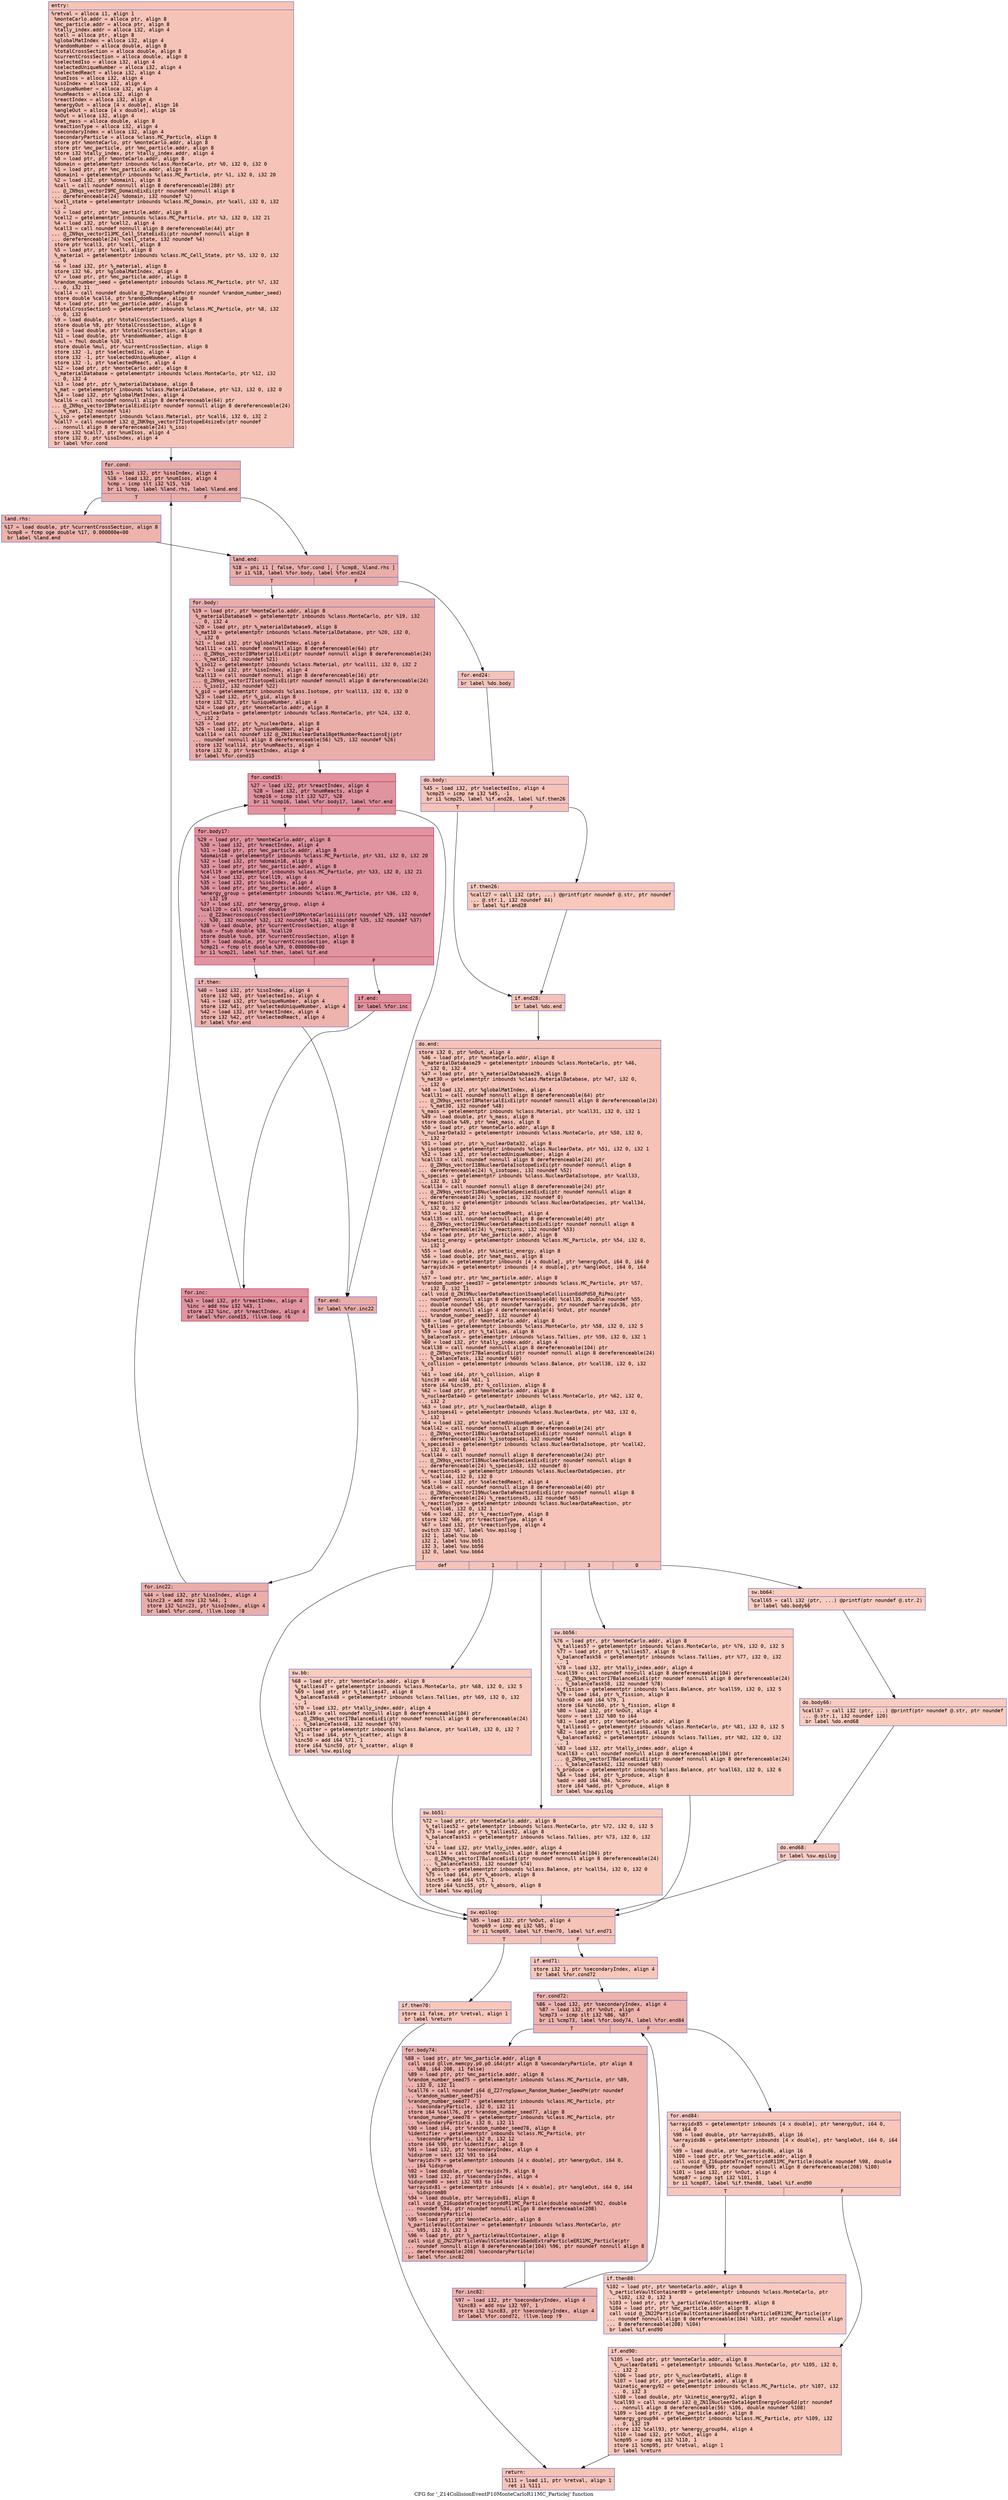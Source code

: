 digraph "CFG for '_Z14CollisionEventP10MonteCarloR11MC_Particlej' function" {
	label="CFG for '_Z14CollisionEventP10MonteCarloR11MC_Particlej' function";

	Node0x5642d2165f40 [shape=record,color="#3d50c3ff", style=filled, fillcolor="#e8765c70" fontname="Courier",label="{entry:\l|  %retval = alloca i1, align 1\l  %monteCarlo.addr = alloca ptr, align 8\l  %mc_particle.addr = alloca ptr, align 8\l  %tally_index.addr = alloca i32, align 4\l  %cell = alloca ptr, align 8\l  %globalMatIndex = alloca i32, align 4\l  %randomNumber = alloca double, align 8\l  %totalCrossSection = alloca double, align 8\l  %currentCrossSection = alloca double, align 8\l  %selectedIso = alloca i32, align 4\l  %selectedUniqueNumber = alloca i32, align 4\l  %selectedReact = alloca i32, align 4\l  %numIsos = alloca i32, align 4\l  %isoIndex = alloca i32, align 4\l  %uniqueNumber = alloca i32, align 4\l  %numReacts = alloca i32, align 4\l  %reactIndex = alloca i32, align 4\l  %energyOut = alloca [4 x double], align 16\l  %angleOut = alloca [4 x double], align 16\l  %nOut = alloca i32, align 4\l  %mat_mass = alloca double, align 8\l  %reactionType = alloca i32, align 4\l  %secondaryIndex = alloca i32, align 4\l  %secondaryParticle = alloca %class.MC_Particle, align 8\l  store ptr %monteCarlo, ptr %monteCarlo.addr, align 8\l  store ptr %mc_particle, ptr %mc_particle.addr, align 8\l  store i32 %tally_index, ptr %tally_index.addr, align 4\l  %0 = load ptr, ptr %monteCarlo.addr, align 8\l  %domain = getelementptr inbounds %class.MonteCarlo, ptr %0, i32 0, i32 0\l  %1 = load ptr, ptr %mc_particle.addr, align 8\l  %domain1 = getelementptr inbounds %class.MC_Particle, ptr %1, i32 0, i32 20\l  %2 = load i32, ptr %domain1, align 8\l  %call = call noundef nonnull align 8 dereferenceable(288) ptr\l... @_ZN9qs_vectorI9MC_DomainEixEi(ptr noundef nonnull align 8\l... dereferenceable(24) %domain, i32 noundef %2)\l  %cell_state = getelementptr inbounds %class.MC_Domain, ptr %call, i32 0, i32\l... 2\l  %3 = load ptr, ptr %mc_particle.addr, align 8\l  %cell2 = getelementptr inbounds %class.MC_Particle, ptr %3, i32 0, i32 21\l  %4 = load i32, ptr %cell2, align 4\l  %call3 = call noundef nonnull align 8 dereferenceable(44) ptr\l... @_ZN9qs_vectorI13MC_Cell_StateEixEi(ptr noundef nonnull align 8\l... dereferenceable(24) %cell_state, i32 noundef %4)\l  store ptr %call3, ptr %cell, align 8\l  %5 = load ptr, ptr %cell, align 8\l  %_material = getelementptr inbounds %class.MC_Cell_State, ptr %5, i32 0, i32\l... 0\l  %6 = load i32, ptr %_material, align 8\l  store i32 %6, ptr %globalMatIndex, align 4\l  %7 = load ptr, ptr %mc_particle.addr, align 8\l  %random_number_seed = getelementptr inbounds %class.MC_Particle, ptr %7, i32\l... 0, i32 11\l  %call4 = call noundef double @_Z9rngSamplePm(ptr noundef %random_number_seed)\l  store double %call4, ptr %randomNumber, align 8\l  %8 = load ptr, ptr %mc_particle.addr, align 8\l  %totalCrossSection5 = getelementptr inbounds %class.MC_Particle, ptr %8, i32\l... 0, i32 6\l  %9 = load double, ptr %totalCrossSection5, align 8\l  store double %9, ptr %totalCrossSection, align 8\l  %10 = load double, ptr %totalCrossSection, align 8\l  %11 = load double, ptr %randomNumber, align 8\l  %mul = fmul double %10, %11\l  store double %mul, ptr %currentCrossSection, align 8\l  store i32 -1, ptr %selectedIso, align 4\l  store i32 -1, ptr %selectedUniqueNumber, align 4\l  store i32 -1, ptr %selectedReact, align 4\l  %12 = load ptr, ptr %monteCarlo.addr, align 8\l  %_materialDatabase = getelementptr inbounds %class.MonteCarlo, ptr %12, i32\l... 0, i32 4\l  %13 = load ptr, ptr %_materialDatabase, align 8\l  %_mat = getelementptr inbounds %class.MaterialDatabase, ptr %13, i32 0, i32 0\l  %14 = load i32, ptr %globalMatIndex, align 4\l  %call6 = call noundef nonnull align 8 dereferenceable(64) ptr\l... @_ZN9qs_vectorI8MaterialEixEi(ptr noundef nonnull align 8 dereferenceable(24)\l... %_mat, i32 noundef %14)\l  %_iso = getelementptr inbounds %class.Material, ptr %call6, i32 0, i32 2\l  %call7 = call noundef i32 @_ZNK9qs_vectorI7IsotopeE4sizeEv(ptr noundef\l... nonnull align 8 dereferenceable(24) %_iso)\l  store i32 %call7, ptr %numIsos, align 4\l  store i32 0, ptr %isoIndex, align 4\l  br label %for.cond\l}"];
	Node0x5642d2165f40 -> Node0x5642d2169760[tooltip="entry -> for.cond\nProbability 100.00%" ];
	Node0x5642d2169760 [shape=record,color="#3d50c3ff", style=filled, fillcolor="#d0473d70" fontname="Courier",label="{for.cond:\l|  %15 = load i32, ptr %isoIndex, align 4\l  %16 = load i32, ptr %numIsos, align 4\l  %cmp = icmp slt i32 %15, %16\l  br i1 %cmp, label %land.rhs, label %land.end\l|{<s0>T|<s1>F}}"];
	Node0x5642d2169760:s0 -> Node0x5642d2169a30[tooltip="for.cond -> land.rhs\nProbability 50.00%" ];
	Node0x5642d2169760:s1 -> Node0x5642d2169a80[tooltip="for.cond -> land.end\nProbability 50.00%" ];
	Node0x5642d2169a30 [shape=record,color="#3d50c3ff", style=filled, fillcolor="#d6524470" fontname="Courier",label="{land.rhs:\l|  %17 = load double, ptr %currentCrossSection, align 8\l  %cmp8 = fcmp oge double %17, 0.000000e+00\l  br label %land.end\l}"];
	Node0x5642d2169a30 -> Node0x5642d2169a80[tooltip="land.rhs -> land.end\nProbability 100.00%" ];
	Node0x5642d2169a80 [shape=record,color="#3d50c3ff", style=filled, fillcolor="#d0473d70" fontname="Courier",label="{land.end:\l|  %18 = phi i1 [ false, %for.cond ], [ %cmp8, %land.rhs ]\l  br i1 %18, label %for.body, label %for.end24\l|{<s0>T|<s1>F}}"];
	Node0x5642d2169a80:s0 -> Node0x5642d216a430[tooltip="land.end -> for.body\nProbability 96.88%" ];
	Node0x5642d2169a80:s1 -> Node0x5642d216a4e0[tooltip="land.end -> for.end24\nProbability 3.12%" ];
	Node0x5642d216a430 [shape=record,color="#3d50c3ff", style=filled, fillcolor="#d0473d70" fontname="Courier",label="{for.body:\l|  %19 = load ptr, ptr %monteCarlo.addr, align 8\l  %_materialDatabase9 = getelementptr inbounds %class.MonteCarlo, ptr %19, i32\l... 0, i32 4\l  %20 = load ptr, ptr %_materialDatabase9, align 8\l  %_mat10 = getelementptr inbounds %class.MaterialDatabase, ptr %20, i32 0,\l... i32 0\l  %21 = load i32, ptr %globalMatIndex, align 4\l  %call11 = call noundef nonnull align 8 dereferenceable(64) ptr\l... @_ZN9qs_vectorI8MaterialEixEi(ptr noundef nonnull align 8 dereferenceable(24)\l... %_mat10, i32 noundef %21)\l  %_iso12 = getelementptr inbounds %class.Material, ptr %call11, i32 0, i32 2\l  %22 = load i32, ptr %isoIndex, align 4\l  %call13 = call noundef nonnull align 8 dereferenceable(16) ptr\l... @_ZN9qs_vectorI7IsotopeEixEi(ptr noundef nonnull align 8 dereferenceable(24)\l... %_iso12, i32 noundef %22)\l  %_gid = getelementptr inbounds %class.Isotope, ptr %call13, i32 0, i32 0\l  %23 = load i32, ptr %_gid, align 8\l  store i32 %23, ptr %uniqueNumber, align 4\l  %24 = load ptr, ptr %monteCarlo.addr, align 8\l  %_nuclearData = getelementptr inbounds %class.MonteCarlo, ptr %24, i32 0,\l... i32 2\l  %25 = load ptr, ptr %_nuclearData, align 8\l  %26 = load i32, ptr %uniqueNumber, align 4\l  %call14 = call noundef i32 @_ZN11NuclearData18getNumberReactionsEj(ptr\l... noundef nonnull align 8 dereferenceable(56) %25, i32 noundef %26)\l  store i32 %call14, ptr %numReacts, align 4\l  store i32 0, ptr %reactIndex, align 4\l  br label %for.cond15\l}"];
	Node0x5642d216a430 -> Node0x5642d216b760[tooltip="for.body -> for.cond15\nProbability 100.00%" ];
	Node0x5642d216b760 [shape=record,color="#b70d28ff", style=filled, fillcolor="#b70d2870" fontname="Courier",label="{for.cond15:\l|  %27 = load i32, ptr %reactIndex, align 4\l  %28 = load i32, ptr %numReacts, align 4\l  %cmp16 = icmp slt i32 %27, %28\l  br i1 %cmp16, label %for.body17, label %for.end\l|{<s0>T|<s1>F}}"];
	Node0x5642d216b760:s0 -> Node0x5642d216ba10[tooltip="for.cond15 -> for.body17\nProbability 96.88%" ];
	Node0x5642d216b760:s1 -> Node0x5642d216ba60[tooltip="for.cond15 -> for.end\nProbability 3.12%" ];
	Node0x5642d216ba10 [shape=record,color="#b70d28ff", style=filled, fillcolor="#b70d2870" fontname="Courier",label="{for.body17:\l|  %29 = load ptr, ptr %monteCarlo.addr, align 8\l  %30 = load i32, ptr %reactIndex, align 4\l  %31 = load ptr, ptr %mc_particle.addr, align 8\l  %domain18 = getelementptr inbounds %class.MC_Particle, ptr %31, i32 0, i32 20\l  %32 = load i32, ptr %domain18, align 8\l  %33 = load ptr, ptr %mc_particle.addr, align 8\l  %cell19 = getelementptr inbounds %class.MC_Particle, ptr %33, i32 0, i32 21\l  %34 = load i32, ptr %cell19, align 4\l  %35 = load i32, ptr %isoIndex, align 4\l  %36 = load ptr, ptr %mc_particle.addr, align 8\l  %energy_group = getelementptr inbounds %class.MC_Particle, ptr %36, i32 0,\l... i32 19\l  %37 = load i32, ptr %energy_group, align 4\l  %call20 = call noundef double\l... @_Z23macroscopicCrossSectionP10MonteCarloiiiii(ptr noundef %29, i32 noundef\l... %30, i32 noundef %32, i32 noundef %34, i32 noundef %35, i32 noundef %37)\l  %38 = load double, ptr %currentCrossSection, align 8\l  %sub = fsub double %38, %call20\l  store double %sub, ptr %currentCrossSection, align 8\l  %39 = load double, ptr %currentCrossSection, align 8\l  %cmp21 = fcmp olt double %39, 0.000000e+00\l  br i1 %cmp21, label %if.then, label %if.end\l|{<s0>T|<s1>F}}"];
	Node0x5642d216ba10:s0 -> Node0x5642d216c920[tooltip="for.body17 -> if.then\nProbability 3.12%" ];
	Node0x5642d216ba10:s1 -> Node0x5642d216c9f0[tooltip="for.body17 -> if.end\nProbability 96.88%" ];
	Node0x5642d216c920 [shape=record,color="#3d50c3ff", style=filled, fillcolor="#d6524470" fontname="Courier",label="{if.then:\l|  %40 = load i32, ptr %isoIndex, align 4\l  store i32 %40, ptr %selectedIso, align 4\l  %41 = load i32, ptr %uniqueNumber, align 4\l  store i32 %41, ptr %selectedUniqueNumber, align 4\l  %42 = load i32, ptr %reactIndex, align 4\l  store i32 %42, ptr %selectedReact, align 4\l  br label %for.end\l}"];
	Node0x5642d216c920 -> Node0x5642d216ba60[tooltip="if.then -> for.end\nProbability 100.00%" ];
	Node0x5642d216c9f0 [shape=record,color="#b70d28ff", style=filled, fillcolor="#b70d2870" fontname="Courier",label="{if.end:\l|  br label %for.inc\l}"];
	Node0x5642d216c9f0 -> Node0x5642d2162da0[tooltip="if.end -> for.inc\nProbability 100.00%" ];
	Node0x5642d2162da0 [shape=record,color="#b70d28ff", style=filled, fillcolor="#b70d2870" fontname="Courier",label="{for.inc:\l|  %43 = load i32, ptr %reactIndex, align 4\l  %inc = add nsw i32 %43, 1\l  store i32 %inc, ptr %reactIndex, align 4\l  br label %for.cond15, !llvm.loop !6\l}"];
	Node0x5642d2162da0 -> Node0x5642d216b760[tooltip="for.inc -> for.cond15\nProbability 100.00%" ];
	Node0x5642d216ba60 [shape=record,color="#3d50c3ff", style=filled, fillcolor="#d0473d70" fontname="Courier",label="{for.end:\l|  br label %for.inc22\l}"];
	Node0x5642d216ba60 -> Node0x5642d21631d0[tooltip="for.end -> for.inc22\nProbability 100.00%" ];
	Node0x5642d21631d0 [shape=record,color="#3d50c3ff", style=filled, fillcolor="#d0473d70" fontname="Courier",label="{for.inc22:\l|  %44 = load i32, ptr %isoIndex, align 4\l  %inc23 = add nsw i32 %44, 1\l  store i32 %inc23, ptr %isoIndex, align 4\l  br label %for.cond, !llvm.loop !8\l}"];
	Node0x5642d21631d0 -> Node0x5642d2169760[tooltip="for.inc22 -> for.cond\nProbability 100.00%" ];
	Node0x5642d216a4e0 [shape=record,color="#3d50c3ff", style=filled, fillcolor="#e8765c70" fontname="Courier",label="{for.end24:\l|  br label %do.body\l}"];
	Node0x5642d216a4e0 -> Node0x5642d2163620[tooltip="for.end24 -> do.body\nProbability 100.00%" ];
	Node0x5642d2163620 [shape=record,color="#3d50c3ff", style=filled, fillcolor="#e8765c70" fontname="Courier",label="{do.body:\l|  %45 = load i32, ptr %selectedIso, align 4\l  %cmp25 = icmp ne i32 %45, -1\l  br i1 %cmp25, label %if.end28, label %if.then26\l|{<s0>T|<s1>F}}"];
	Node0x5642d2163620:s0 -> Node0x5642d2163830[tooltip="do.body -> if.end28\nProbability 62.50%" ];
	Node0x5642d2163620:s1 -> Node0x5642d2163880[tooltip="do.body -> if.then26\nProbability 37.50%" ];
	Node0x5642d2163880 [shape=record,color="#3d50c3ff", style=filled, fillcolor="#ed836670" fontname="Courier",label="{if.then26:\l|  %call27 = call i32 (ptr, ...) @printf(ptr noundef @.str, ptr noundef\l... @.str.1, i32 noundef 84)\l  br label %if.end28\l}"];
	Node0x5642d2163880 -> Node0x5642d2163830[tooltip="if.then26 -> if.end28\nProbability 100.00%" ];
	Node0x5642d2163830 [shape=record,color="#3d50c3ff", style=filled, fillcolor="#e8765c70" fontname="Courier",label="{if.end28:\l|  br label %do.end\l}"];
	Node0x5642d2163830 -> Node0x5642d216f6f0[tooltip="if.end28 -> do.end\nProbability 100.00%" ];
	Node0x5642d216f6f0 [shape=record,color="#3d50c3ff", style=filled, fillcolor="#e8765c70" fontname="Courier",label="{do.end:\l|  store i32 0, ptr %nOut, align 4\l  %46 = load ptr, ptr %monteCarlo.addr, align 8\l  %_materialDatabase29 = getelementptr inbounds %class.MonteCarlo, ptr %46,\l... i32 0, i32 4\l  %47 = load ptr, ptr %_materialDatabase29, align 8\l  %_mat30 = getelementptr inbounds %class.MaterialDatabase, ptr %47, i32 0,\l... i32 0\l  %48 = load i32, ptr %globalMatIndex, align 4\l  %call31 = call noundef nonnull align 8 dereferenceable(64) ptr\l... @_ZN9qs_vectorI8MaterialEixEi(ptr noundef nonnull align 8 dereferenceable(24)\l... %_mat30, i32 noundef %48)\l  %_mass = getelementptr inbounds %class.Material, ptr %call31, i32 0, i32 1\l  %49 = load double, ptr %_mass, align 8\l  store double %49, ptr %mat_mass, align 8\l  %50 = load ptr, ptr %monteCarlo.addr, align 8\l  %_nuclearData32 = getelementptr inbounds %class.MonteCarlo, ptr %50, i32 0,\l... i32 2\l  %51 = load ptr, ptr %_nuclearData32, align 8\l  %_isotopes = getelementptr inbounds %class.NuclearData, ptr %51, i32 0, i32 1\l  %52 = load i32, ptr %selectedUniqueNumber, align 4\l  %call33 = call noundef nonnull align 8 dereferenceable(24) ptr\l... @_ZN9qs_vectorI18NuclearDataIsotopeEixEi(ptr noundef nonnull align 8\l... dereferenceable(24) %_isotopes, i32 noundef %52)\l  %_species = getelementptr inbounds %class.NuclearDataIsotope, ptr %call33,\l... i32 0, i32 0\l  %call34 = call noundef nonnull align 8 dereferenceable(24) ptr\l... @_ZN9qs_vectorI18NuclearDataSpeciesEixEi(ptr noundef nonnull align 8\l... dereferenceable(24) %_species, i32 noundef 0)\l  %_reactions = getelementptr inbounds %class.NuclearDataSpecies, ptr %call34,\l... i32 0, i32 0\l  %53 = load i32, ptr %selectedReact, align 4\l  %call35 = call noundef nonnull align 8 dereferenceable(40) ptr\l... @_ZN9qs_vectorI19NuclearDataReactionEixEi(ptr noundef nonnull align 8\l... dereferenceable(24) %_reactions, i32 noundef %53)\l  %54 = load ptr, ptr %mc_particle.addr, align 8\l  %kinetic_energy = getelementptr inbounds %class.MC_Particle, ptr %54, i32 0,\l... i32 3\l  %55 = load double, ptr %kinetic_energy, align 8\l  %56 = load double, ptr %mat_mass, align 8\l  %arrayidx = getelementptr inbounds [4 x double], ptr %energyOut, i64 0, i64 0\l  %arrayidx36 = getelementptr inbounds [4 x double], ptr %angleOut, i64 0, i64\l... 0\l  %57 = load ptr, ptr %mc_particle.addr, align 8\l  %random_number_seed37 = getelementptr inbounds %class.MC_Particle, ptr %57,\l... i32 0, i32 11\l  call void @_ZN19NuclearDataReaction15sampleCollisionEddPdS0_RiPmi(ptr\l... noundef nonnull align 8 dereferenceable(40) %call35, double noundef %55,\l... double noundef %56, ptr noundef %arrayidx, ptr noundef %arrayidx36, ptr\l... noundef nonnull align 4 dereferenceable(4) %nOut, ptr noundef\l... %random_number_seed37, i32 noundef 4)\l  %58 = load ptr, ptr %monteCarlo.addr, align 8\l  %_tallies = getelementptr inbounds %class.MonteCarlo, ptr %58, i32 0, i32 5\l  %59 = load ptr, ptr %_tallies, align 8\l  %_balanceTask = getelementptr inbounds %class.Tallies, ptr %59, i32 0, i32 1\l  %60 = load i32, ptr %tally_index.addr, align 4\l  %call38 = call noundef nonnull align 8 dereferenceable(104) ptr\l... @_ZN9qs_vectorI7BalanceEixEi(ptr noundef nonnull align 8 dereferenceable(24)\l... %_balanceTask, i32 noundef %60)\l  %_collision = getelementptr inbounds %class.Balance, ptr %call38, i32 0, i32\l... 3\l  %61 = load i64, ptr %_collision, align 8\l  %inc39 = add i64 %61, 1\l  store i64 %inc39, ptr %_collision, align 8\l  %62 = load ptr, ptr %monteCarlo.addr, align 8\l  %_nuclearData40 = getelementptr inbounds %class.MonteCarlo, ptr %62, i32 0,\l... i32 2\l  %63 = load ptr, ptr %_nuclearData40, align 8\l  %_isotopes41 = getelementptr inbounds %class.NuclearData, ptr %63, i32 0,\l... i32 1\l  %64 = load i32, ptr %selectedUniqueNumber, align 4\l  %call42 = call noundef nonnull align 8 dereferenceable(24) ptr\l... @_ZN9qs_vectorI18NuclearDataIsotopeEixEi(ptr noundef nonnull align 8\l... dereferenceable(24) %_isotopes41, i32 noundef %64)\l  %_species43 = getelementptr inbounds %class.NuclearDataIsotope, ptr %call42,\l... i32 0, i32 0\l  %call44 = call noundef nonnull align 8 dereferenceable(24) ptr\l... @_ZN9qs_vectorI18NuclearDataSpeciesEixEi(ptr noundef nonnull align 8\l... dereferenceable(24) %_species43, i32 noundef 0)\l  %_reactions45 = getelementptr inbounds %class.NuclearDataSpecies, ptr\l... %call44, i32 0, i32 0\l  %65 = load i32, ptr %selectedReact, align 4\l  %call46 = call noundef nonnull align 8 dereferenceable(40) ptr\l... @_ZN9qs_vectorI19NuclearDataReactionEixEi(ptr noundef nonnull align 8\l... dereferenceable(24) %_reactions45, i32 noundef %65)\l  %_reactionType = getelementptr inbounds %class.NuclearDataReaction, ptr\l... %call46, i32 0, i32 1\l  %66 = load i32, ptr %_reactionType, align 8\l  store i32 %66, ptr %reactionType, align 4\l  %67 = load i32, ptr %reactionType, align 4\l  switch i32 %67, label %sw.epilog [\l    i32 1, label %sw.bb\l    i32 2, label %sw.bb51\l    i32 3, label %sw.bb56\l    i32 0, label %sw.bb64\l  ]\l|{<s0>def|<s1>1|<s2>2|<s3>3|<s4>0}}"];
	Node0x5642d216f6f0:s0 -> Node0x5642d21737f0[tooltip="do.end -> sw.epilog\nProbability 20.00%" ];
	Node0x5642d216f6f0:s1 -> Node0x5642d21738d0[tooltip="do.end -> sw.bb\nProbability 20.00%" ];
	Node0x5642d216f6f0:s2 -> Node0x5642d2173980[tooltip="do.end -> sw.bb51\nProbability 20.00%" ];
	Node0x5642d216f6f0:s3 -> Node0x5642d2173a50[tooltip="do.end -> sw.bb56\nProbability 20.00%" ];
	Node0x5642d216f6f0:s4 -> Node0x5642d2173b20[tooltip="do.end -> sw.bb64\nProbability 20.00%" ];
	Node0x5642d21738d0 [shape=record,color="#3d50c3ff", style=filled, fillcolor="#f08b6e70" fontname="Courier",label="{sw.bb:\l|  %68 = load ptr, ptr %monteCarlo.addr, align 8\l  %_tallies47 = getelementptr inbounds %class.MonteCarlo, ptr %68, i32 0, i32 5\l  %69 = load ptr, ptr %_tallies47, align 8\l  %_balanceTask48 = getelementptr inbounds %class.Tallies, ptr %69, i32 0, i32\l... 1\l  %70 = load i32, ptr %tally_index.addr, align 4\l  %call49 = call noundef nonnull align 8 dereferenceable(104) ptr\l... @_ZN9qs_vectorI7BalanceEixEi(ptr noundef nonnull align 8 dereferenceable(24)\l... %_balanceTask48, i32 noundef %70)\l  %_scatter = getelementptr inbounds %class.Balance, ptr %call49, i32 0, i32 7\l  %71 = load i64, ptr %_scatter, align 8\l  %inc50 = add i64 %71, 1\l  store i64 %inc50, ptr %_scatter, align 8\l  br label %sw.epilog\l}"];
	Node0x5642d21738d0 -> Node0x5642d21737f0[tooltip="sw.bb -> sw.epilog\nProbability 100.00%" ];
	Node0x5642d2173980 [shape=record,color="#3d50c3ff", style=filled, fillcolor="#f08b6e70" fontname="Courier",label="{sw.bb51:\l|  %72 = load ptr, ptr %monteCarlo.addr, align 8\l  %_tallies52 = getelementptr inbounds %class.MonteCarlo, ptr %72, i32 0, i32 5\l  %73 = load ptr, ptr %_tallies52, align 8\l  %_balanceTask53 = getelementptr inbounds %class.Tallies, ptr %73, i32 0, i32\l... 1\l  %74 = load i32, ptr %tally_index.addr, align 4\l  %call54 = call noundef nonnull align 8 dereferenceable(104) ptr\l... @_ZN9qs_vectorI7BalanceEixEi(ptr noundef nonnull align 8 dereferenceable(24)\l... %_balanceTask53, i32 noundef %74)\l  %_absorb = getelementptr inbounds %class.Balance, ptr %call54, i32 0, i32 0\l  %75 = load i64, ptr %_absorb, align 8\l  %inc55 = add i64 %75, 1\l  store i64 %inc55, ptr %_absorb, align 8\l  br label %sw.epilog\l}"];
	Node0x5642d2173980 -> Node0x5642d21737f0[tooltip="sw.bb51 -> sw.epilog\nProbability 100.00%" ];
	Node0x5642d2173a50 [shape=record,color="#3d50c3ff", style=filled, fillcolor="#f08b6e70" fontname="Courier",label="{sw.bb56:\l|  %76 = load ptr, ptr %monteCarlo.addr, align 8\l  %_tallies57 = getelementptr inbounds %class.MonteCarlo, ptr %76, i32 0, i32 5\l  %77 = load ptr, ptr %_tallies57, align 8\l  %_balanceTask58 = getelementptr inbounds %class.Tallies, ptr %77, i32 0, i32\l... 1\l  %78 = load i32, ptr %tally_index.addr, align 4\l  %call59 = call noundef nonnull align 8 dereferenceable(104) ptr\l... @_ZN9qs_vectorI7BalanceEixEi(ptr noundef nonnull align 8 dereferenceable(24)\l... %_balanceTask58, i32 noundef %78)\l  %_fission = getelementptr inbounds %class.Balance, ptr %call59, i32 0, i32 5\l  %79 = load i64, ptr %_fission, align 8\l  %inc60 = add i64 %79, 1\l  store i64 %inc60, ptr %_fission, align 8\l  %80 = load i32, ptr %nOut, align 4\l  %conv = sext i32 %80 to i64\l  %81 = load ptr, ptr %monteCarlo.addr, align 8\l  %_tallies61 = getelementptr inbounds %class.MonteCarlo, ptr %81, i32 0, i32 5\l  %82 = load ptr, ptr %_tallies61, align 8\l  %_balanceTask62 = getelementptr inbounds %class.Tallies, ptr %82, i32 0, i32\l... 1\l  %83 = load i32, ptr %tally_index.addr, align 4\l  %call63 = call noundef nonnull align 8 dereferenceable(104) ptr\l... @_ZN9qs_vectorI7BalanceEixEi(ptr noundef nonnull align 8 dereferenceable(24)\l... %_balanceTask62, i32 noundef %83)\l  %_produce = getelementptr inbounds %class.Balance, ptr %call63, i32 0, i32 6\l  %84 = load i64, ptr %_produce, align 8\l  %add = add i64 %84, %conv\l  store i64 %add, ptr %_produce, align 8\l  br label %sw.epilog\l}"];
	Node0x5642d2173a50 -> Node0x5642d21737f0[tooltip="sw.bb56 -> sw.epilog\nProbability 100.00%" ];
	Node0x5642d2173b20 [shape=record,color="#3d50c3ff", style=filled, fillcolor="#f08b6e70" fontname="Courier",label="{sw.bb64:\l|  %call65 = call i32 (ptr, ...) @printf(ptr noundef @.str.2)\l  br label %do.body66\l}"];
	Node0x5642d2173b20 -> Node0x5642d2175e70[tooltip="sw.bb64 -> do.body66\nProbability 100.00%" ];
	Node0x5642d2175e70 [shape=record,color="#3d50c3ff", style=filled, fillcolor="#f08b6e70" fontname="Courier",label="{do.body66:\l|  %call67 = call i32 (ptr, ...) @printf(ptr noundef @.str, ptr noundef\l... @.str.1, i32 noundef 120)\l  br label %do.end68\l}"];
	Node0x5642d2175e70 -> Node0x5642d21760b0[tooltip="do.body66 -> do.end68\nProbability 100.00%" ];
	Node0x5642d21760b0 [shape=record,color="#3d50c3ff", style=filled, fillcolor="#f08b6e70" fontname="Courier",label="{do.end68:\l|  br label %sw.epilog\l}"];
	Node0x5642d21760b0 -> Node0x5642d21737f0[tooltip="do.end68 -> sw.epilog\nProbability 100.00%" ];
	Node0x5642d21737f0 [shape=record,color="#3d50c3ff", style=filled, fillcolor="#e8765c70" fontname="Courier",label="{sw.epilog:\l|  %85 = load i32, ptr %nOut, align 4\l  %cmp69 = icmp eq i32 %85, 0\l  br i1 %cmp69, label %if.then70, label %if.end71\l|{<s0>T|<s1>F}}"];
	Node0x5642d21737f0:s0 -> Node0x5642d2176340[tooltip="sw.epilog -> if.then70\nProbability 37.50%" ];
	Node0x5642d21737f0:s1 -> Node0x5642d21763c0[tooltip="sw.epilog -> if.end71\nProbability 62.50%" ];
	Node0x5642d2176340 [shape=record,color="#3d50c3ff", style=filled, fillcolor="#ed836670" fontname="Courier",label="{if.then70:\l|  store i1 false, ptr %retval, align 1\l  br label %return\l}"];
	Node0x5642d2176340 -> Node0x5642d2176590[tooltip="if.then70 -> return\nProbability 100.00%" ];
	Node0x5642d21763c0 [shape=record,color="#3d50c3ff", style=filled, fillcolor="#ec7f6370" fontname="Courier",label="{if.end71:\l|  store i32 1, ptr %secondaryIndex, align 4\l  br label %for.cond72\l}"];
	Node0x5642d21763c0 -> Node0x5642d2176710[tooltip="if.end71 -> for.cond72\nProbability 100.00%" ];
	Node0x5642d2176710 [shape=record,color="#3d50c3ff", style=filled, fillcolor="#d6524470" fontname="Courier",label="{for.cond72:\l|  %86 = load i32, ptr %secondaryIndex, align 4\l  %87 = load i32, ptr %nOut, align 4\l  %cmp73 = icmp slt i32 %86, %87\l  br i1 %cmp73, label %for.body74, label %for.end84\l|{<s0>T|<s1>F}}"];
	Node0x5642d2176710:s0 -> Node0x5642d21769b0[tooltip="for.cond72 -> for.body74\nProbability 96.88%" ];
	Node0x5642d2176710:s1 -> Node0x5642d2176a30[tooltip="for.cond72 -> for.end84\nProbability 3.12%" ];
	Node0x5642d21769b0 [shape=record,color="#3d50c3ff", style=filled, fillcolor="#d6524470" fontname="Courier",label="{for.body74:\l|  %88 = load ptr, ptr %mc_particle.addr, align 8\l  call void @llvm.memcpy.p0.p0.i64(ptr align 8 %secondaryParticle, ptr align 8\l... %88, i64 208, i1 false)\l  %89 = load ptr, ptr %mc_particle.addr, align 8\l  %random_number_seed75 = getelementptr inbounds %class.MC_Particle, ptr %89,\l... i32 0, i32 11\l  %call76 = call noundef i64 @_Z27rngSpawn_Random_Number_SeedPm(ptr noundef\l... %random_number_seed75)\l  %random_number_seed77 = getelementptr inbounds %class.MC_Particle, ptr\l... %secondaryParticle, i32 0, i32 11\l  store i64 %call76, ptr %random_number_seed77, align 8\l  %random_number_seed78 = getelementptr inbounds %class.MC_Particle, ptr\l... %secondaryParticle, i32 0, i32 11\l  %90 = load i64, ptr %random_number_seed78, align 8\l  %identifier = getelementptr inbounds %class.MC_Particle, ptr\l... %secondaryParticle, i32 0, i32 12\l  store i64 %90, ptr %identifier, align 8\l  %91 = load i32, ptr %secondaryIndex, align 4\l  %idxprom = sext i32 %91 to i64\l  %arrayidx79 = getelementptr inbounds [4 x double], ptr %energyOut, i64 0,\l... i64 %idxprom\l  %92 = load double, ptr %arrayidx79, align 8\l  %93 = load i32, ptr %secondaryIndex, align 4\l  %idxprom80 = sext i32 %93 to i64\l  %arrayidx81 = getelementptr inbounds [4 x double], ptr %angleOut, i64 0, i64\l... %idxprom80\l  %94 = load double, ptr %arrayidx81, align 8\l  call void @_Z16updateTrajectoryddR11MC_Particle(double noundef %92, double\l... noundef %94, ptr noundef nonnull align 8 dereferenceable(208)\l... %secondaryParticle)\l  %95 = load ptr, ptr %monteCarlo.addr, align 8\l  %_particleVaultContainer = getelementptr inbounds %class.MonteCarlo, ptr\l... %95, i32 0, i32 3\l  %96 = load ptr, ptr %_particleVaultContainer, align 8\l  call void @_ZN22ParticleVaultContainer16addExtraParticleER11MC_Particle(ptr\l... noundef nonnull align 8 dereferenceable(104) %96, ptr noundef nonnull align 8\l... dereferenceable(208) %secondaryParticle)\l  br label %for.inc82\l}"];
	Node0x5642d21769b0 -> Node0x5642d216fc30[tooltip="for.body74 -> for.inc82\nProbability 100.00%" ];
	Node0x5642d216fc30 [shape=record,color="#3d50c3ff", style=filled, fillcolor="#d6524470" fontname="Courier",label="{for.inc82:\l|  %97 = load i32, ptr %secondaryIndex, align 4\l  %inc83 = add nsw i32 %97, 1\l  store i32 %inc83, ptr %secondaryIndex, align 4\l  br label %for.cond72, !llvm.loop !9\l}"];
	Node0x5642d216fc30 -> Node0x5642d2176710[tooltip="for.inc82 -> for.cond72\nProbability 100.00%" ];
	Node0x5642d2176a30 [shape=record,color="#3d50c3ff", style=filled, fillcolor="#ec7f6370" fontname="Courier",label="{for.end84:\l|  %arrayidx85 = getelementptr inbounds [4 x double], ptr %energyOut, i64 0,\l... i64 0\l  %98 = load double, ptr %arrayidx85, align 16\l  %arrayidx86 = getelementptr inbounds [4 x double], ptr %angleOut, i64 0, i64\l... 0\l  %99 = load double, ptr %arrayidx86, align 16\l  %100 = load ptr, ptr %mc_particle.addr, align 8\l  call void @_Z16updateTrajectoryddR11MC_Particle(double noundef %98, double\l... noundef %99, ptr noundef nonnull align 8 dereferenceable(208) %100)\l  %101 = load i32, ptr %nOut, align 4\l  %cmp87 = icmp sgt i32 %101, 1\l  br i1 %cmp87, label %if.then88, label %if.end90\l|{<s0>T|<s1>F}}"];
	Node0x5642d2176a30:s0 -> Node0x5642d21792f0[tooltip="for.end84 -> if.then88\nProbability 50.00%" ];
	Node0x5642d2176a30:s1 -> Node0x5642d2179340[tooltip="for.end84 -> if.end90\nProbability 50.00%" ];
	Node0x5642d21792f0 [shape=record,color="#3d50c3ff", style=filled, fillcolor="#ef886b70" fontname="Courier",label="{if.then88:\l|  %102 = load ptr, ptr %monteCarlo.addr, align 8\l  %_particleVaultContainer89 = getelementptr inbounds %class.MonteCarlo, ptr\l... %102, i32 0, i32 3\l  %103 = load ptr, ptr %_particleVaultContainer89, align 8\l  %104 = load ptr, ptr %mc_particle.addr, align 8\l  call void @_ZN22ParticleVaultContainer16addExtraParticleER11MC_Particle(ptr\l... noundef nonnull align 8 dereferenceable(104) %103, ptr noundef nonnull align\l... 8 dereferenceable(208) %104)\l  br label %if.end90\l}"];
	Node0x5642d21792f0 -> Node0x5642d2179340[tooltip="if.then88 -> if.end90\nProbability 100.00%" ];
	Node0x5642d2179340 [shape=record,color="#3d50c3ff", style=filled, fillcolor="#ec7f6370" fontname="Courier",label="{if.end90:\l|  %105 = load ptr, ptr %monteCarlo.addr, align 8\l  %_nuclearData91 = getelementptr inbounds %class.MonteCarlo, ptr %105, i32 0,\l... i32 2\l  %106 = load ptr, ptr %_nuclearData91, align 8\l  %107 = load ptr, ptr %mc_particle.addr, align 8\l  %kinetic_energy92 = getelementptr inbounds %class.MC_Particle, ptr %107, i32\l... 0, i32 3\l  %108 = load double, ptr %kinetic_energy92, align 8\l  %call93 = call noundef i32 @_ZN11NuclearData14getEnergyGroupEd(ptr noundef\l... nonnull align 8 dereferenceable(56) %106, double noundef %108)\l  %109 = load ptr, ptr %mc_particle.addr, align 8\l  %energy_group94 = getelementptr inbounds %class.MC_Particle, ptr %109, i32\l... 0, i32 19\l  store i32 %call93, ptr %energy_group94, align 4\l  %110 = load i32, ptr %nOut, align 4\l  %cmp95 = icmp eq i32 %110, 1\l  store i1 %cmp95, ptr %retval, align 1\l  br label %return\l}"];
	Node0x5642d2179340 -> Node0x5642d2176590[tooltip="if.end90 -> return\nProbability 100.00%" ];
	Node0x5642d2176590 [shape=record,color="#3d50c3ff", style=filled, fillcolor="#e8765c70" fontname="Courier",label="{return:\l|  %111 = load i1, ptr %retval, align 1\l  ret i1 %111\l}"];
}

